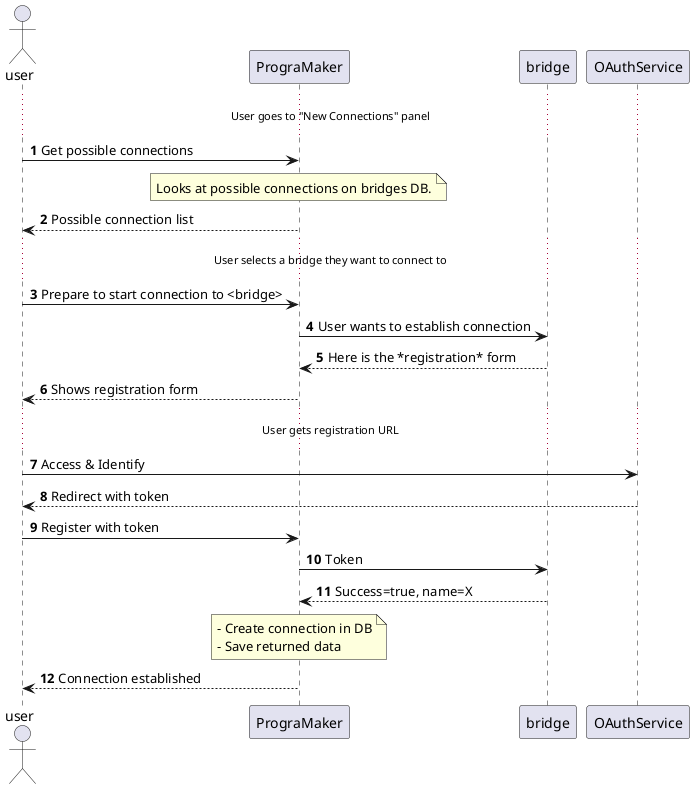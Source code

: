 @startuml oauth-connection-establishment-internal
actor user
participant PrograMaker as pm
participant bridge
participant OAuthService as oauth

autonumber

... User goes to "New Connections" panel ...
user -> pm : Get possible connections

note over pm 
    Looks at possible connections on bridges DB.
end note

user <-- pm : Possible connection list

... User selects a bridge they want to connect to ...

user -> pm : Prepare to start connection to <bridge>
pm -> bridge : User wants to establish connection
pm <-- bridge : Here is the *registration* form
user <-- pm : Shows registration form

... User gets registration URL ...

user -> oauth : Access & Identify
user <-- oauth : Redirect with token

user -> pm : Register with token
pm -> bridge : Token
pm <-- bridge : Success=true, name=X

note over pm
    - Create connection in DB
    - Save returned data
end note

user <-- pm : Connection established

@enduml